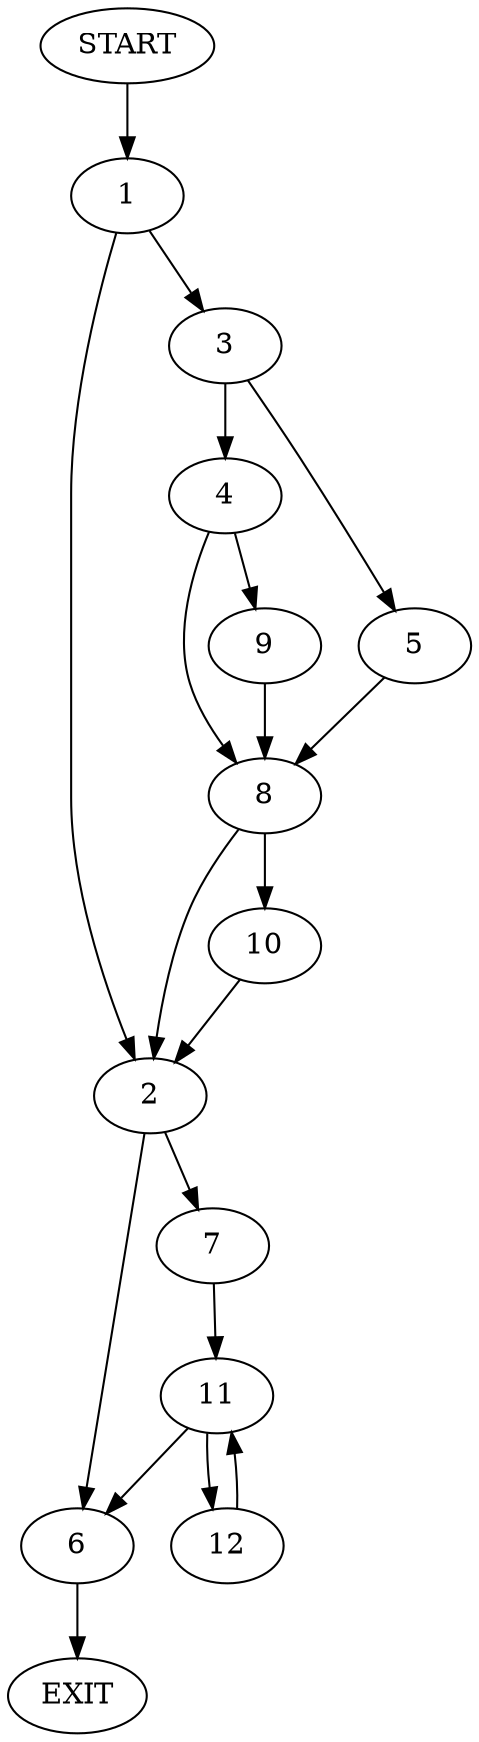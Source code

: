 digraph {
0 [label="START"]
13 [label="EXIT"]
0 -> 1
1 -> 2
1 -> 3
3 -> 4
3 -> 5
2 -> 6
2 -> 7
4 -> 8
4 -> 9
5 -> 8
8 -> 2
8 -> 10
9 -> 8
10 -> 2
6 -> 13
7 -> 11
11 -> 12
11 -> 6
12 -> 11
}
